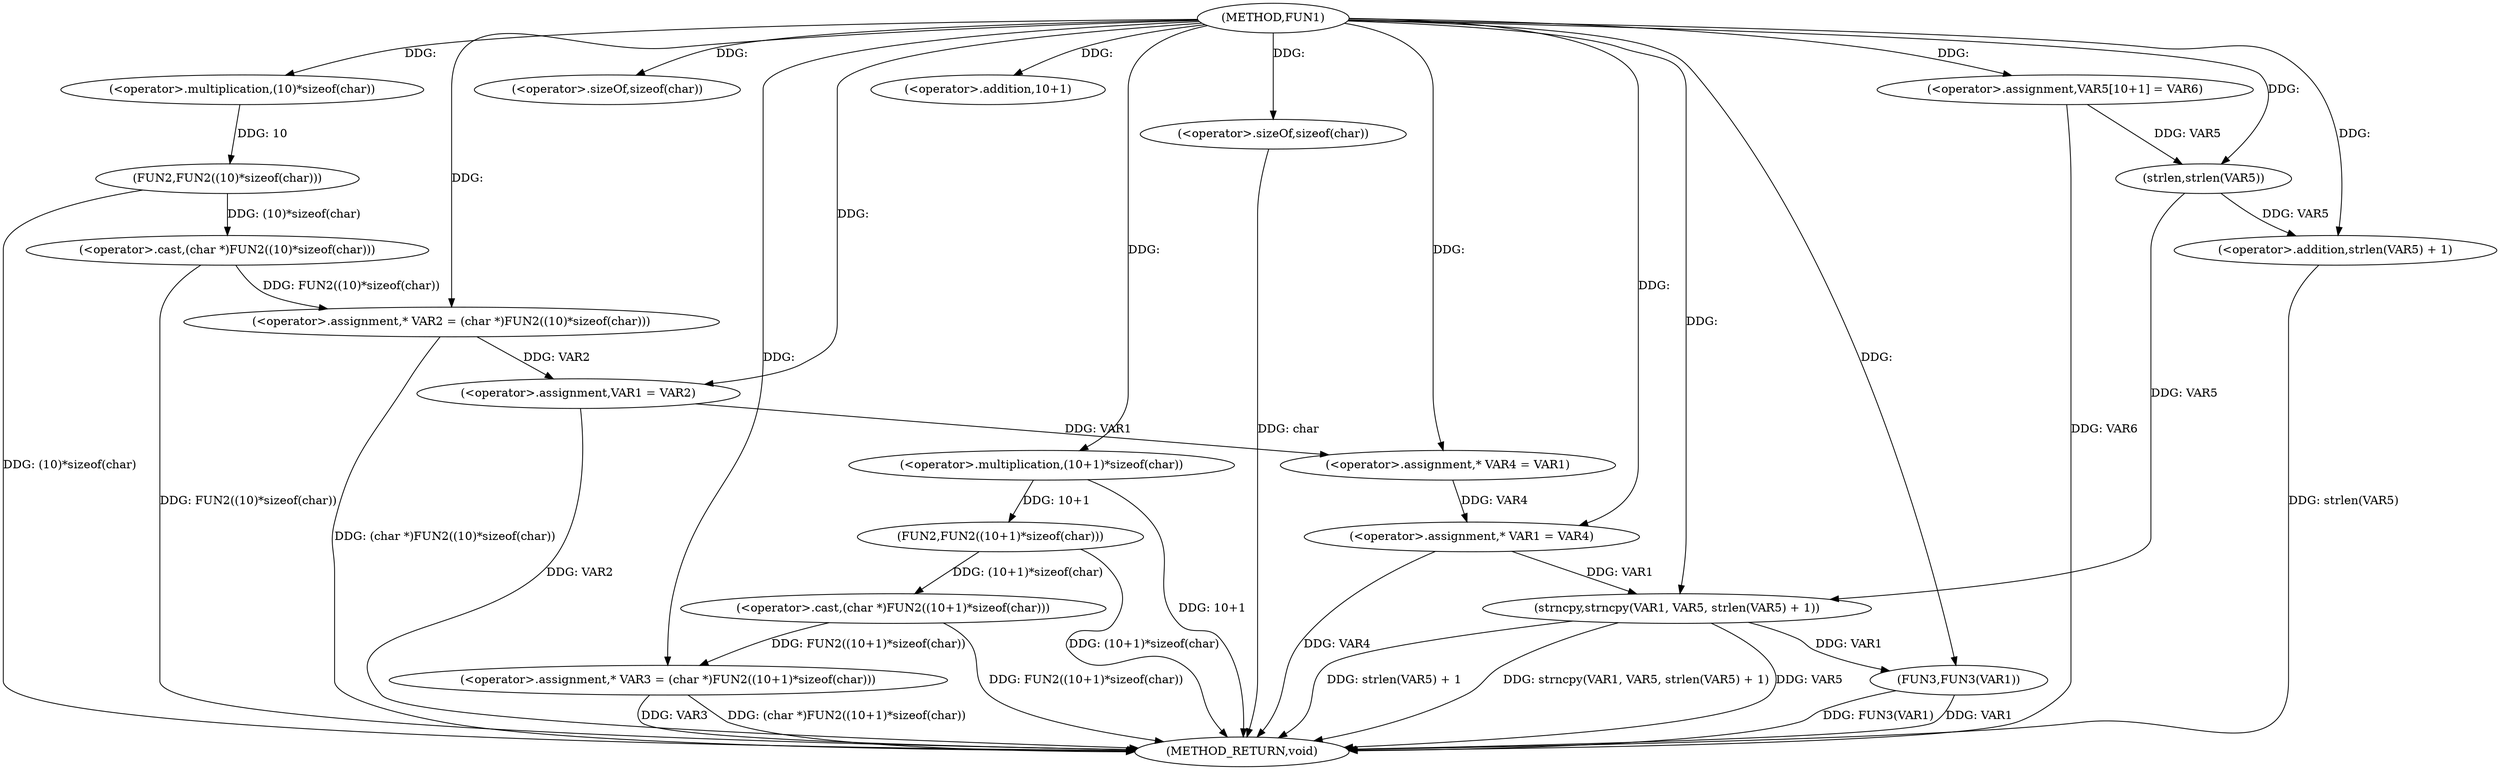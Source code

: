 digraph FUN1 {  
"1000100" [label = "(METHOD,FUN1)" ]
"1000151" [label = "(METHOD_RETURN,void)" ]
"1000104" [label = "(<operator>.assignment,* VAR2 = (char *)FUN2((10)*sizeof(char)))" ]
"1000106" [label = "(<operator>.cast,(char *)FUN2((10)*sizeof(char)))" ]
"1000108" [label = "(FUN2,FUN2((10)*sizeof(char)))" ]
"1000109" [label = "(<operator>.multiplication,(10)*sizeof(char))" ]
"1000111" [label = "(<operator>.sizeOf,sizeof(char))" ]
"1000114" [label = "(<operator>.assignment,* VAR3 = (char *)FUN2((10+1)*sizeof(char)))" ]
"1000116" [label = "(<operator>.cast,(char *)FUN2((10+1)*sizeof(char)))" ]
"1000118" [label = "(FUN2,FUN2((10+1)*sizeof(char)))" ]
"1000119" [label = "(<operator>.multiplication,(10+1)*sizeof(char))" ]
"1000120" [label = "(<operator>.addition,10+1)" ]
"1000123" [label = "(<operator>.sizeOf,sizeof(char))" ]
"1000125" [label = "(<operator>.assignment,VAR1 = VAR2)" ]
"1000130" [label = "(<operator>.assignment,* VAR4 = VAR1)" ]
"1000134" [label = "(<operator>.assignment,* VAR1 = VAR4)" ]
"1000139" [label = "(<operator>.assignment,VAR5[10+1] = VAR6)" ]
"1000142" [label = "(strncpy,strncpy(VAR1, VAR5, strlen(VAR5) + 1))" ]
"1000145" [label = "(<operator>.addition,strlen(VAR5) + 1)" ]
"1000146" [label = "(strlen,strlen(VAR5))" ]
"1000149" [label = "(FUN3,FUN3(VAR1))" ]
  "1000142" -> "1000151"  [ label = "DDG: strncpy(VAR1, VAR5, strlen(VAR5) + 1)"] 
  "1000106" -> "1000151"  [ label = "DDG: FUN2((10)*sizeof(char))"] 
  "1000114" -> "1000151"  [ label = "DDG: VAR3"] 
  "1000149" -> "1000151"  [ label = "DDG: FUN3(VAR1)"] 
  "1000125" -> "1000151"  [ label = "DDG: VAR2"] 
  "1000116" -> "1000151"  [ label = "DDG: FUN2((10+1)*sizeof(char))"] 
  "1000119" -> "1000151"  [ label = "DDG: 10+1"] 
  "1000149" -> "1000151"  [ label = "DDG: VAR1"] 
  "1000118" -> "1000151"  [ label = "DDG: (10+1)*sizeof(char)"] 
  "1000145" -> "1000151"  [ label = "DDG: strlen(VAR5)"] 
  "1000114" -> "1000151"  [ label = "DDG: (char *)FUN2((10+1)*sizeof(char))"] 
  "1000123" -> "1000151"  [ label = "DDG: char"] 
  "1000139" -> "1000151"  [ label = "DDG: VAR6"] 
  "1000142" -> "1000151"  [ label = "DDG: VAR5"] 
  "1000134" -> "1000151"  [ label = "DDG: VAR4"] 
  "1000142" -> "1000151"  [ label = "DDG: strlen(VAR5) + 1"] 
  "1000104" -> "1000151"  [ label = "DDG: (char *)FUN2((10)*sizeof(char))"] 
  "1000108" -> "1000151"  [ label = "DDG: (10)*sizeof(char)"] 
  "1000106" -> "1000104"  [ label = "DDG: FUN2((10)*sizeof(char))"] 
  "1000100" -> "1000104"  [ label = "DDG: "] 
  "1000108" -> "1000106"  [ label = "DDG: (10)*sizeof(char)"] 
  "1000109" -> "1000108"  [ label = "DDG: 10"] 
  "1000100" -> "1000109"  [ label = "DDG: "] 
  "1000100" -> "1000111"  [ label = "DDG: "] 
  "1000116" -> "1000114"  [ label = "DDG: FUN2((10+1)*sizeof(char))"] 
  "1000100" -> "1000114"  [ label = "DDG: "] 
  "1000118" -> "1000116"  [ label = "DDG: (10+1)*sizeof(char)"] 
  "1000119" -> "1000118"  [ label = "DDG: 10+1"] 
  "1000100" -> "1000119"  [ label = "DDG: "] 
  "1000100" -> "1000120"  [ label = "DDG: "] 
  "1000100" -> "1000123"  [ label = "DDG: "] 
  "1000104" -> "1000125"  [ label = "DDG: VAR2"] 
  "1000100" -> "1000125"  [ label = "DDG: "] 
  "1000125" -> "1000130"  [ label = "DDG: VAR1"] 
  "1000100" -> "1000130"  [ label = "DDG: "] 
  "1000130" -> "1000134"  [ label = "DDG: VAR4"] 
  "1000100" -> "1000134"  [ label = "DDG: "] 
  "1000100" -> "1000139"  [ label = "DDG: "] 
  "1000134" -> "1000142"  [ label = "DDG: VAR1"] 
  "1000100" -> "1000142"  [ label = "DDG: "] 
  "1000146" -> "1000142"  [ label = "DDG: VAR5"] 
  "1000146" -> "1000145"  [ label = "DDG: VAR5"] 
  "1000139" -> "1000146"  [ label = "DDG: VAR5"] 
  "1000100" -> "1000146"  [ label = "DDG: "] 
  "1000100" -> "1000145"  [ label = "DDG: "] 
  "1000142" -> "1000149"  [ label = "DDG: VAR1"] 
  "1000100" -> "1000149"  [ label = "DDG: "] 
}
